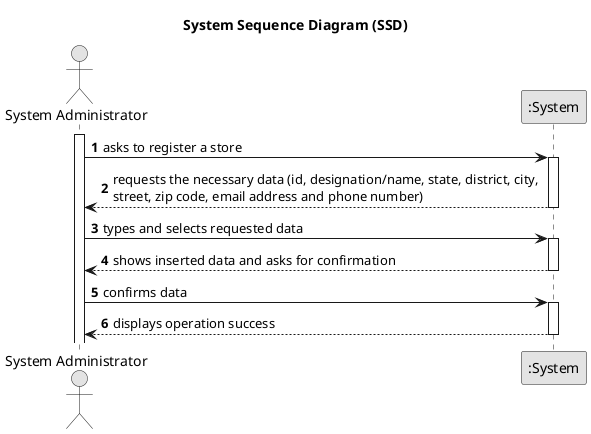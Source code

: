 @startuml
skinparam monochrome true
skinparam packageStyle rectangle
skinparam shadowing false

title System Sequence Diagram (SSD)

autonumber

actor "System Administrator" as Admin
participant ":System" as System

activate Admin

    Admin -> System : asks to register a store
    activate System

        System --> Admin : requests the necessary data (id, designation/name, state, district, city, \nstreet, zip code, email address and phone number)
    deactivate System

    Admin -> System : types and selects requested data
    activate System

        System --> Admin : shows inserted data and asks for confirmation
    deactivate System

    Admin -> System : confirms data
    activate System

        System --> Admin : displays operation success
    deactivate System

@enduml